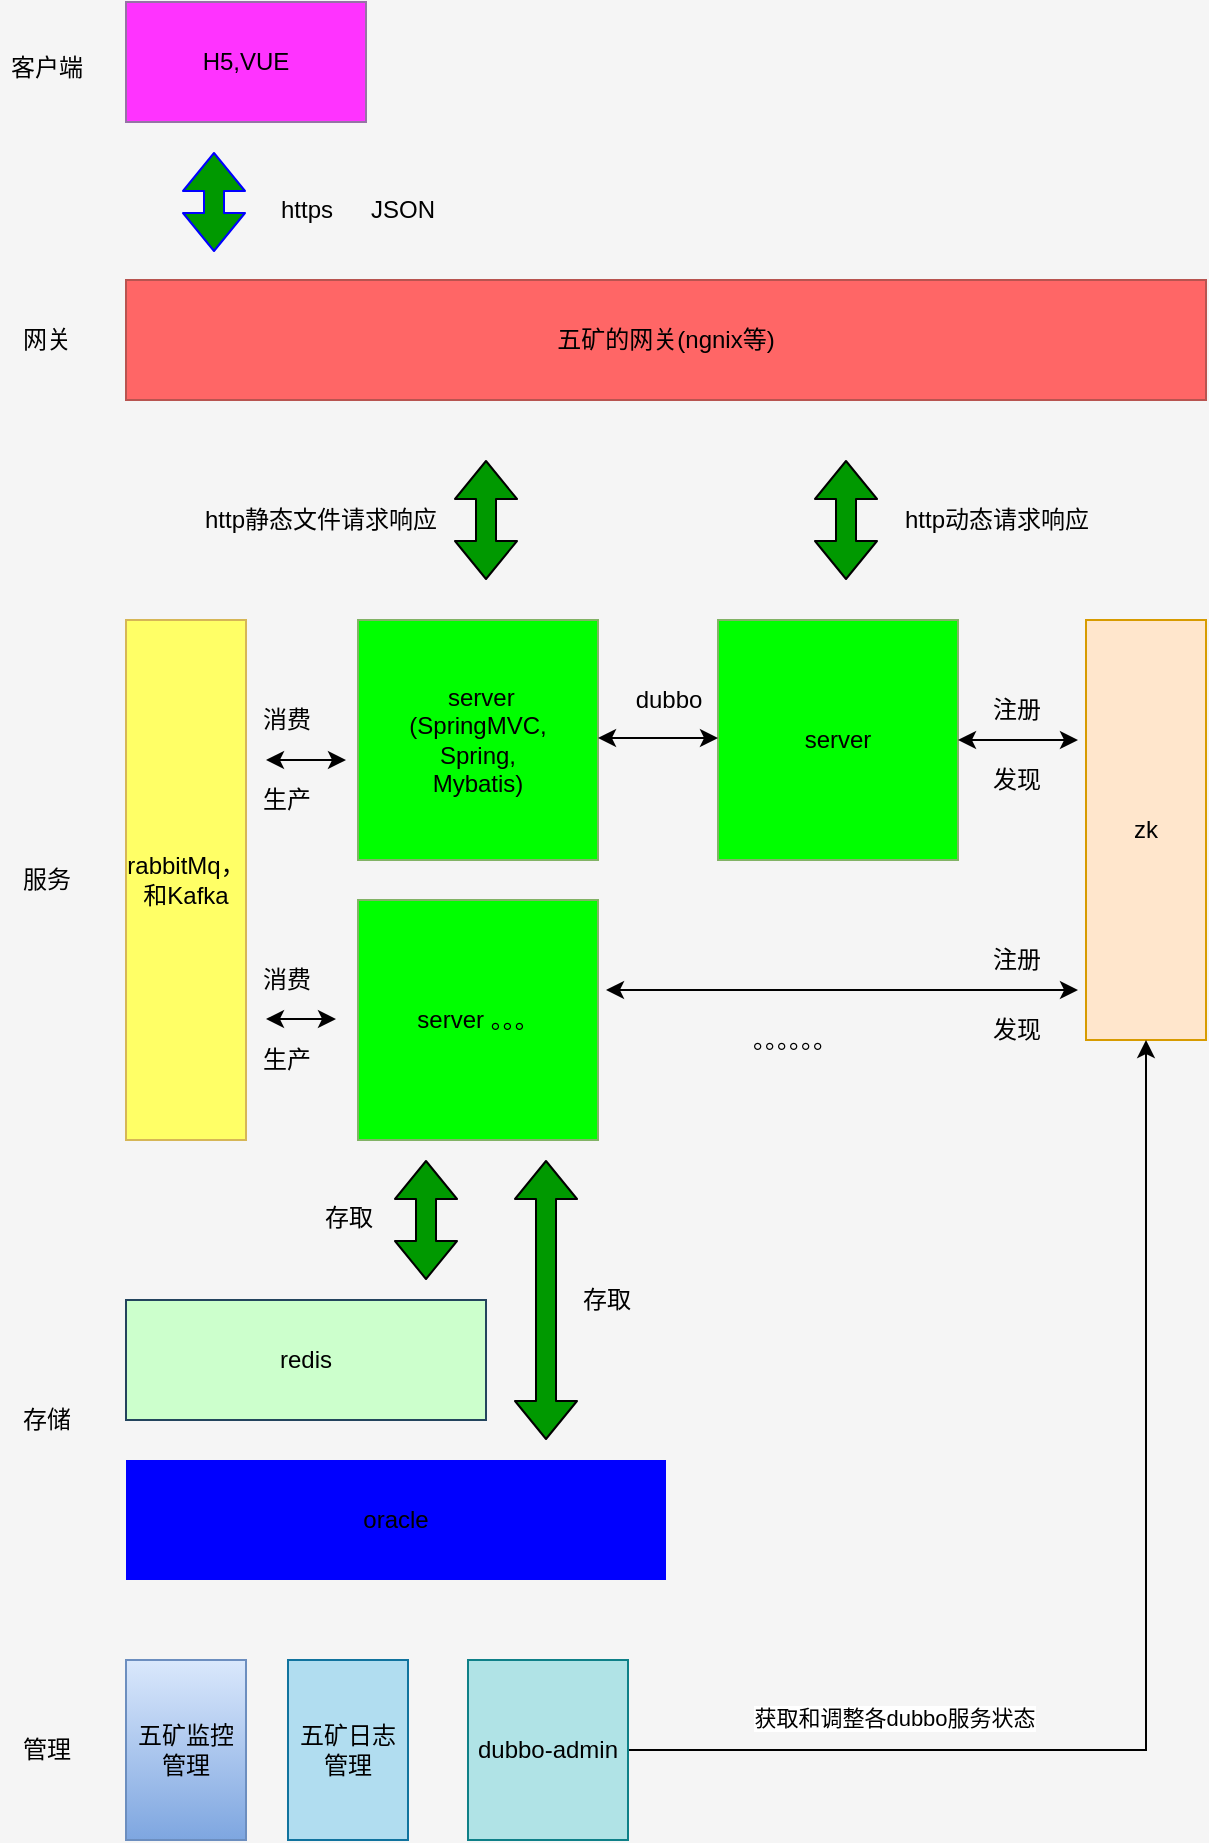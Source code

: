 <mxfile version="14.4.8" type="github">
  <diagram id="qwTMYI-pHskT1KhwKER0" name="Page-1">
    <mxGraphModel dx="1647" dy="807" grid="0" gridSize="10" guides="1" tooltips="1" connect="1" arrows="1" fold="1" page="1" pageScale="1" pageWidth="827" pageHeight="1169" background="#F5F5F5" math="0" shadow="0">
      <root>
        <mxCell id="0" />
        <mxCell id="1" parent="0" />
        <mxCell id="Fj0EAY0XEnytQElQ4-_0-1" value="五矿的网关(ngnix等)" style="rounded=0;whiteSpace=wrap;html=1;strokeColor=#b85450;fillColor=#FF6666;" vertex="1" parent="1">
          <mxGeometry x="80" y="206" width="540" height="60" as="geometry" />
        </mxCell>
        <mxCell id="Fj0EAY0XEnytQElQ4-_0-2" value="网关" style="text;html=1;align=center;verticalAlign=middle;resizable=0;points=[];autosize=1;" vertex="1" parent="1">
          <mxGeometry x="20" y="226" width="40" height="20" as="geometry" />
        </mxCell>
        <mxCell id="Fj0EAY0XEnytQElQ4-_0-3" value="服务" style="text;html=1;align=center;verticalAlign=middle;resizable=0;points=[];autosize=1;" vertex="1" parent="1">
          <mxGeometry x="20" y="496" width="40" height="20" as="geometry" />
        </mxCell>
        <mxCell id="Fj0EAY0XEnytQElQ4-_0-5" value="zk" style="rounded=0;whiteSpace=wrap;html=1;direction=south;fillColor=#ffe6cc;strokeColor=#d79b00;" vertex="1" parent="1">
          <mxGeometry x="560" y="376" width="60" height="210" as="geometry" />
        </mxCell>
        <mxCell id="Fj0EAY0XEnytQElQ4-_0-6" value="&amp;nbsp;server&lt;br&gt;(SpringMVC,&lt;br&gt;Spring,&lt;br&gt;Mybatis)" style="rounded=0;whiteSpace=wrap;html=1;strokeColor=#82b366;fillColor=#00FF00;" vertex="1" parent="1">
          <mxGeometry x="196" y="376" width="120" height="120" as="geometry" />
        </mxCell>
        <mxCell id="Fj0EAY0XEnytQElQ4-_0-8" value="server" style="rounded=0;whiteSpace=wrap;html=1;strokeColor=#82b366;fillColor=#00FF00;" vertex="1" parent="1">
          <mxGeometry x="376" y="376" width="120" height="120" as="geometry" />
        </mxCell>
        <mxCell id="Fj0EAY0XEnytQElQ4-_0-10" value="。。。。。。" style="text;html=1;align=center;verticalAlign=middle;resizable=0;points=[];autosize=1;" vertex="1" parent="1">
          <mxGeometry x="369" y="576" width="90" height="20" as="geometry" />
        </mxCell>
        <mxCell id="Fj0EAY0XEnytQElQ4-_0-14" value="" style="endArrow=classic;startArrow=classic;html=1;entryX=0;entryY=0.492;entryDx=0;entryDy=0;entryPerimeter=0;" edge="1" parent="1" target="Fj0EAY0XEnytQElQ4-_0-8">
          <mxGeometry width="50" height="50" relative="1" as="geometry">
            <mxPoint x="316" y="435" as="sourcePoint" />
            <mxPoint x="386" y="435" as="targetPoint" />
          </mxGeometry>
        </mxCell>
        <mxCell id="Fj0EAY0XEnytQElQ4-_0-15" value="dubbo" style="text;html=1;align=center;verticalAlign=middle;resizable=0;points=[];autosize=1;" vertex="1" parent="1">
          <mxGeometry x="326" y="406" width="50" height="20" as="geometry" />
        </mxCell>
        <mxCell id="Fj0EAY0XEnytQElQ4-_0-17" value="rabbitMq，&lt;br&gt;和Kafka" style="rounded=0;whiteSpace=wrap;html=1;direction=south;strokeColor=#d6b656;fillColor=#FFFF66;" vertex="1" parent="1">
          <mxGeometry x="80" y="376" width="60" height="260" as="geometry" />
        </mxCell>
        <mxCell id="Fj0EAY0XEnytQElQ4-_0-18" value="server 。。。" style="rounded=0;whiteSpace=wrap;html=1;strokeColor=#82b366;fillColor=#00FF00;" vertex="1" parent="1">
          <mxGeometry x="196" y="516" width="120" height="120" as="geometry" />
        </mxCell>
        <mxCell id="Fj0EAY0XEnytQElQ4-_0-19" value="" style="endArrow=classic;startArrow=classic;html=1;" edge="1" parent="1">
          <mxGeometry width="50" height="50" relative="1" as="geometry">
            <mxPoint x="150" y="446" as="sourcePoint" />
            <mxPoint x="190" y="446" as="targetPoint" />
          </mxGeometry>
        </mxCell>
        <mxCell id="Fj0EAY0XEnytQElQ4-_0-20" value="" style="endArrow=classic;startArrow=classic;html=1;" edge="1" parent="1">
          <mxGeometry width="50" height="50" relative="1" as="geometry">
            <mxPoint x="150" y="575.5" as="sourcePoint" />
            <mxPoint x="185" y="575.5" as="targetPoint" />
          </mxGeometry>
        </mxCell>
        <mxCell id="Fj0EAY0XEnytQElQ4-_0-21" value="消费" style="text;html=1;align=center;verticalAlign=middle;resizable=0;points=[];autosize=1;" vertex="1" parent="1">
          <mxGeometry x="140" y="416" width="40" height="20" as="geometry" />
        </mxCell>
        <mxCell id="Fj0EAY0XEnytQElQ4-_0-23" value="生产" style="text;html=1;align=center;verticalAlign=middle;resizable=0;points=[];autosize=1;" vertex="1" parent="1">
          <mxGeometry x="140" y="456" width="40" height="20" as="geometry" />
        </mxCell>
        <mxCell id="Fj0EAY0XEnytQElQ4-_0-24" value="消费" style="text;html=1;align=center;verticalAlign=middle;resizable=0;points=[];autosize=1;" vertex="1" parent="1">
          <mxGeometry x="140" y="546" width="40" height="20" as="geometry" />
        </mxCell>
        <mxCell id="Fj0EAY0XEnytQElQ4-_0-25" value="生产" style="text;html=1;align=center;verticalAlign=middle;resizable=0;points=[];autosize=1;" vertex="1" parent="1">
          <mxGeometry x="140" y="586" width="40" height="20" as="geometry" />
        </mxCell>
        <mxCell id="Fj0EAY0XEnytQElQ4-_0-31" value="" style="endArrow=classic;startArrow=classic;html=1;entryX=0;entryY=0.492;entryDx=0;entryDy=0;entryPerimeter=0;" edge="1" parent="1">
          <mxGeometry width="50" height="50" relative="1" as="geometry">
            <mxPoint x="496" y="436" as="sourcePoint" />
            <mxPoint x="556" y="436.04" as="targetPoint" />
          </mxGeometry>
        </mxCell>
        <mxCell id="Fj0EAY0XEnytQElQ4-_0-32" value="注册" style="text;html=1;align=center;verticalAlign=middle;resizable=0;points=[];autosize=1;" vertex="1" parent="1">
          <mxGeometry x="505" y="411" width="40" height="20" as="geometry" />
        </mxCell>
        <mxCell id="Fj0EAY0XEnytQElQ4-_0-33" value="发现" style="text;html=1;align=center;verticalAlign=middle;resizable=0;points=[];autosize=1;" vertex="1" parent="1">
          <mxGeometry x="505" y="446" width="40" height="20" as="geometry" />
        </mxCell>
        <mxCell id="Fj0EAY0XEnytQElQ4-_0-34" value="" style="endArrow=classic;startArrow=classic;html=1;entryX=0;entryY=0.492;entryDx=0;entryDy=0;entryPerimeter=0;" edge="1" parent="1">
          <mxGeometry width="50" height="50" relative="1" as="geometry">
            <mxPoint x="320" y="561" as="sourcePoint" />
            <mxPoint x="556" y="561.04" as="targetPoint" />
          </mxGeometry>
        </mxCell>
        <mxCell id="Fj0EAY0XEnytQElQ4-_0-35" value="注册" style="text;html=1;align=center;verticalAlign=middle;resizable=0;points=[];autosize=1;" vertex="1" parent="1">
          <mxGeometry x="505" y="536" width="40" height="20" as="geometry" />
        </mxCell>
        <mxCell id="Fj0EAY0XEnytQElQ4-_0-36" value="发现" style="text;html=1;align=center;verticalAlign=middle;resizable=0;points=[];autosize=1;" vertex="1" parent="1">
          <mxGeometry x="505" y="571" width="40" height="20" as="geometry" />
        </mxCell>
        <mxCell id="Fj0EAY0XEnytQElQ4-_0-37" value="" style="shape=flexArrow;endArrow=classic;startArrow=classic;html=1;fillColor=#009900;" edge="1" parent="1">
          <mxGeometry width="50" height="50" relative="1" as="geometry">
            <mxPoint x="440" y="356" as="sourcePoint" />
            <mxPoint x="440" y="296" as="targetPoint" />
          </mxGeometry>
        </mxCell>
        <mxCell id="Fj0EAY0XEnytQElQ4-_0-38" value="" style="shape=flexArrow;endArrow=classic;startArrow=classic;html=1;fillColor=#009900;" edge="1" parent="1">
          <mxGeometry width="50" height="50" relative="1" as="geometry">
            <mxPoint x="260" y="356" as="sourcePoint" />
            <mxPoint x="260" y="296" as="targetPoint" />
          </mxGeometry>
        </mxCell>
        <mxCell id="Fj0EAY0XEnytQElQ4-_0-39" value="http静态文件请求响应" style="text;html=1;align=center;verticalAlign=middle;resizable=0;points=[];autosize=1;" vertex="1" parent="1">
          <mxGeometry x="112" y="316" width="130" height="20" as="geometry" />
        </mxCell>
        <mxCell id="Fj0EAY0XEnytQElQ4-_0-40" value="http动态请求响应" style="text;html=1;align=center;verticalAlign=middle;resizable=0;points=[];autosize=1;" vertex="1" parent="1">
          <mxGeometry x="460" y="316" width="110" height="20" as="geometry" />
        </mxCell>
        <mxCell id="Fj0EAY0XEnytQElQ4-_0-41" value="redis" style="rounded=0;whiteSpace=wrap;html=1;strokeColor=#23445d;fillColor=#CCFFCC;" vertex="1" parent="1">
          <mxGeometry x="80" y="716" width="180" height="60" as="geometry" />
        </mxCell>
        <mxCell id="Fj0EAY0XEnytQElQ4-_0-42" value="oracle" style="rounded=0;whiteSpace=wrap;html=1;strokeColor=none;fillColor=#0000FF;" vertex="1" parent="1">
          <mxGeometry x="80" y="796" width="270" height="60" as="geometry" />
        </mxCell>
        <mxCell id="Fj0EAY0XEnytQElQ4-_0-43" value="" style="shape=flexArrow;endArrow=classic;startArrow=classic;html=1;fillColor=#009900;" edge="1" parent="1">
          <mxGeometry width="50" height="50" relative="1" as="geometry">
            <mxPoint x="230" y="706" as="sourcePoint" />
            <mxPoint x="230" y="646" as="targetPoint" />
          </mxGeometry>
        </mxCell>
        <mxCell id="Fj0EAY0XEnytQElQ4-_0-44" value="" style="shape=flexArrow;endArrow=classic;startArrow=classic;html=1;fillColor=#009900;" edge="1" parent="1">
          <mxGeometry width="50" height="50" relative="1" as="geometry">
            <mxPoint x="290" y="786" as="sourcePoint" />
            <mxPoint x="290" y="646" as="targetPoint" />
          </mxGeometry>
        </mxCell>
        <mxCell id="Fj0EAY0XEnytQElQ4-_0-45" value="存取" style="text;html=1;align=center;verticalAlign=middle;resizable=0;points=[];autosize=1;" vertex="1" parent="1">
          <mxGeometry x="171" y="665" width="40" height="20" as="geometry" />
        </mxCell>
        <mxCell id="Fj0EAY0XEnytQElQ4-_0-46" value="存取" style="text;html=1;align=center;verticalAlign=middle;resizable=0;points=[];autosize=1;" vertex="1" parent="1">
          <mxGeometry x="300" y="706" width="40" height="20" as="geometry" />
        </mxCell>
        <mxCell id="Fj0EAY0XEnytQElQ4-_0-48" value="五矿监控&lt;br&gt;管理" style="rounded=0;whiteSpace=wrap;html=1;fillColor=#dae8fc;gradientColor=#7ea6e0;strokeColor=#6c8ebf;" vertex="1" parent="1">
          <mxGeometry x="80" y="896" width="60" height="90" as="geometry" />
        </mxCell>
        <mxCell id="Fj0EAY0XEnytQElQ4-_0-49" value="五矿日志&lt;br&gt;管理" style="rounded=0;whiteSpace=wrap;html=1;fillColor=#b1ddf0;strokeColor=#10739e;" vertex="1" parent="1">
          <mxGeometry x="161" y="896" width="60" height="90" as="geometry" />
        </mxCell>
        <mxCell id="Fj0EAY0XEnytQElQ4-_0-68" style="edgeStyle=orthogonalEdgeStyle;rounded=0;orthogonalLoop=1;jettySize=auto;html=1;entryX=1;entryY=0.5;entryDx=0;entryDy=0;" edge="1" parent="1" source="Fj0EAY0XEnytQElQ4-_0-50" target="Fj0EAY0XEnytQElQ4-_0-5">
          <mxGeometry relative="1" as="geometry">
            <mxPoint x="575.353" y="593" as="targetPoint" />
          </mxGeometry>
        </mxCell>
        <mxCell id="Fj0EAY0XEnytQElQ4-_0-69" value="获取和调整各dubbo服务状态" style="edgeLabel;html=1;align=center;verticalAlign=middle;resizable=0;points=[];" vertex="1" connectable="0" parent="Fj0EAY0XEnytQElQ4-_0-68">
          <mxGeometry x="-0.438" y="-3" relative="1" as="geometry">
            <mxPoint x="-39.94" y="-19" as="offset" />
          </mxGeometry>
        </mxCell>
        <mxCell id="Fj0EAY0XEnytQElQ4-_0-50" value="dubbo-admin" style="rounded=0;whiteSpace=wrap;html=1;fillColor=#b0e3e6;strokeColor=#0e8088;" vertex="1" parent="1">
          <mxGeometry x="251" y="896" width="80" height="90" as="geometry" />
        </mxCell>
        <mxCell id="Fj0EAY0XEnytQElQ4-_0-52" value="存储" style="text;html=1;align=center;verticalAlign=middle;resizable=0;points=[];autosize=1;" vertex="1" parent="1">
          <mxGeometry x="20" y="766" width="40" height="20" as="geometry" />
        </mxCell>
        <mxCell id="Fj0EAY0XEnytQElQ4-_0-60" value="管理" style="text;html=1;align=center;verticalAlign=middle;resizable=0;points=[];autosize=1;" vertex="1" parent="1">
          <mxGeometry x="20" y="931" width="40" height="20" as="geometry" />
        </mxCell>
        <mxCell id="Fj0EAY0XEnytQElQ4-_0-61" value="H5,VUE" style="rounded=0;whiteSpace=wrap;html=1;strokeColor=#9673a6;fillColor=#FF33FF;" vertex="1" parent="1">
          <mxGeometry x="80" y="67" width="120" height="60" as="geometry" />
        </mxCell>
        <mxCell id="Fj0EAY0XEnytQElQ4-_0-63" value="" style="shape=flexArrow;endArrow=classic;startArrow=classic;html=1;strokeColor=#0000FF;fillColor=#009900;" edge="1" parent="1">
          <mxGeometry width="50" height="50" relative="1" as="geometry">
            <mxPoint x="124" y="192" as="sourcePoint" />
            <mxPoint x="124" y="142" as="targetPoint" />
          </mxGeometry>
        </mxCell>
        <mxCell id="Fj0EAY0XEnytQElQ4-_0-64" value="https&lt;br&gt;" style="text;html=1;align=center;verticalAlign=middle;resizable=0;points=[];autosize=1;" vertex="1" parent="1">
          <mxGeometry x="152" y="162" width="36" height="18" as="geometry" />
        </mxCell>
        <mxCell id="Fj0EAY0XEnytQElQ4-_0-65" value="JSON" style="text;html=1;align=center;verticalAlign=middle;resizable=0;points=[];autosize=1;" vertex="1" parent="1">
          <mxGeometry x="197" y="162" width="42" height="18" as="geometry" />
        </mxCell>
        <mxCell id="Fj0EAY0XEnytQElQ4-_0-66" value="客户端" style="text;html=1;align=center;verticalAlign=middle;resizable=0;points=[];autosize=1;" vertex="1" parent="1">
          <mxGeometry x="17" y="91" width="46" height="18" as="geometry" />
        </mxCell>
      </root>
    </mxGraphModel>
  </diagram>
</mxfile>
